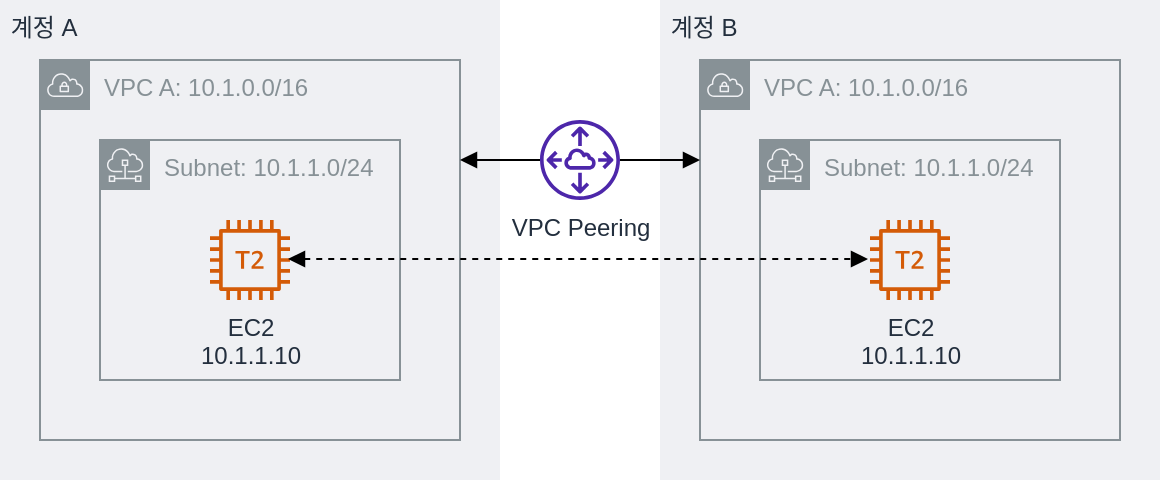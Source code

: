 <mxfile version="20.6.2" type="device"><diagram id="pPTCrFIWPktsihN1wKE8" name="페이지-1"><mxGraphModel dx="1106" dy="892" grid="1" gridSize="10" guides="1" tooltips="1" connect="1" arrows="1" fold="1" page="1" pageScale="1" pageWidth="827" pageHeight="1169" math="0" shadow="0"><root><mxCell id="0"/><mxCell id="1" parent="0"/><mxCell id="5r23KrBtvdl_Ms6wwi85-1" value=" 계정 A" style="fillColor=#EFF0F3;strokeColor=none;dashed=0;verticalAlign=top;fontStyle=0;fontColor=#232F3D;align=left;" vertex="1" parent="1"><mxGeometry x="110" y="170" width="250" height="240" as="geometry"/></mxCell><mxCell id="5r23KrBtvdl_Ms6wwi85-2" value="VPC A: 10.1.0.0/16" style="sketch=0;outlineConnect=0;gradientColor=none;html=1;whiteSpace=wrap;fontSize=12;fontStyle=0;shape=mxgraph.aws4.group;grIcon=mxgraph.aws4.group_vpc;strokeColor=#879196;fillColor=none;verticalAlign=top;align=left;spacingLeft=30;fontColor=#879196;dashed=0;" vertex="1" parent="1"><mxGeometry x="130" y="200" width="210" height="190" as="geometry"/></mxCell><mxCell id="5r23KrBtvdl_Ms6wwi85-3" value="Subnet: 10.1.1.0/24" style="sketch=0;outlineConnect=0;gradientColor=none;html=1;whiteSpace=wrap;fontSize=12;fontStyle=0;shape=mxgraph.aws4.group;grIcon=mxgraph.aws4.group_subnet;strokeColor=#879196;fillColor=none;verticalAlign=top;align=left;spacingLeft=30;fontColor=#879196;dashed=0;" vertex="1" parent="1"><mxGeometry x="160" y="240" width="150" height="120" as="geometry"/></mxCell><mxCell id="5r23KrBtvdl_Ms6wwi85-4" value="EC2&lt;br&gt;10.1.1.10" style="sketch=0;outlineConnect=0;fontColor=#232F3E;gradientColor=none;fillColor=#D45B07;strokeColor=none;dashed=0;verticalLabelPosition=bottom;verticalAlign=top;align=center;html=1;fontSize=12;fontStyle=0;aspect=fixed;pointerEvents=1;shape=mxgraph.aws4.t2_instance;" vertex="1" parent="1"><mxGeometry x="215" y="280" width="40" height="40" as="geometry"/></mxCell><mxCell id="5r23KrBtvdl_Ms6wwi85-5" value=" 계정 B" style="fillColor=#EFF0F3;strokeColor=none;dashed=0;verticalAlign=top;fontStyle=0;fontColor=#232F3D;align=left;" vertex="1" parent="1"><mxGeometry x="440" y="170" width="250" height="240" as="geometry"/></mxCell><mxCell id="5r23KrBtvdl_Ms6wwi85-6" value="VPC A: 10.1.0.0/16" style="sketch=0;outlineConnect=0;gradientColor=none;html=1;whiteSpace=wrap;fontSize=12;fontStyle=0;shape=mxgraph.aws4.group;grIcon=mxgraph.aws4.group_vpc;strokeColor=#879196;fillColor=none;verticalAlign=top;align=left;spacingLeft=30;fontColor=#879196;dashed=0;" vertex="1" parent="1"><mxGeometry x="460" y="200" width="210" height="190" as="geometry"/></mxCell><mxCell id="5r23KrBtvdl_Ms6wwi85-7" value="Subnet: 10.1.1.0/24" style="sketch=0;outlineConnect=0;gradientColor=none;html=1;whiteSpace=wrap;fontSize=12;fontStyle=0;shape=mxgraph.aws4.group;grIcon=mxgraph.aws4.group_subnet;strokeColor=#879196;fillColor=none;verticalAlign=top;align=left;spacingLeft=30;fontColor=#879196;dashed=0;" vertex="1" parent="1"><mxGeometry x="490" y="240" width="150" height="120" as="geometry"/></mxCell><mxCell id="5r23KrBtvdl_Ms6wwi85-8" value="EC2&lt;br&gt;10.1.1.10" style="sketch=0;outlineConnect=0;fontColor=#232F3E;gradientColor=none;fillColor=#D45B07;strokeColor=none;dashed=0;verticalLabelPosition=bottom;verticalAlign=top;align=center;html=1;fontSize=12;fontStyle=0;aspect=fixed;pointerEvents=1;shape=mxgraph.aws4.t2_instance;" vertex="1" parent="1"><mxGeometry x="545" y="280" width="40" height="40" as="geometry"/></mxCell><mxCell id="5r23KrBtvdl_Ms6wwi85-9" style="edgeStyle=orthogonalEdgeStyle;rounded=0;orthogonalLoop=1;jettySize=auto;html=1;endArrow=block;endFill=1;" edge="1" parent="1" source="5r23KrBtvdl_Ms6wwi85-11"><mxGeometry relative="1" as="geometry"><Array as="points"><mxPoint x="350" y="250"/><mxPoint x="350" y="250"/></Array><mxPoint x="340" y="250" as="targetPoint"/></mxGeometry></mxCell><mxCell id="5r23KrBtvdl_Ms6wwi85-10" style="edgeStyle=orthogonalEdgeStyle;rounded=0;orthogonalLoop=1;jettySize=auto;html=1;startArrow=none;startFill=0;endArrow=block;endFill=1;" edge="1" parent="1" source="5r23KrBtvdl_Ms6wwi85-11" target="5r23KrBtvdl_Ms6wwi85-6"><mxGeometry relative="1" as="geometry"><Array as="points"><mxPoint x="460" y="250"/><mxPoint x="460" y="250"/></Array></mxGeometry></mxCell><mxCell id="5r23KrBtvdl_Ms6wwi85-11" value="VPC Peering" style="sketch=0;outlineConnect=0;fontColor=#232F3E;gradientColor=none;fillColor=#4D27AA;strokeColor=none;dashed=0;verticalLabelPosition=bottom;verticalAlign=top;align=center;html=1;fontSize=12;fontStyle=0;aspect=fixed;pointerEvents=1;shape=mxgraph.aws4.peering;" vertex="1" parent="1"><mxGeometry x="380" y="230" width="40" height="40" as="geometry"/></mxCell><mxCell id="5r23KrBtvdl_Ms6wwi85-12" style="edgeStyle=orthogonalEdgeStyle;rounded=0;orthogonalLoop=1;jettySize=auto;html=1;endArrow=block;endFill=1;startArrow=block;startFill=1;dashed=1;" edge="1" parent="1"><mxGeometry relative="1" as="geometry"><mxPoint x="254" y="299.5" as="sourcePoint"/><mxPoint x="544" y="299.5" as="targetPoint"/></mxGeometry></mxCell></root></mxGraphModel></diagram></mxfile>